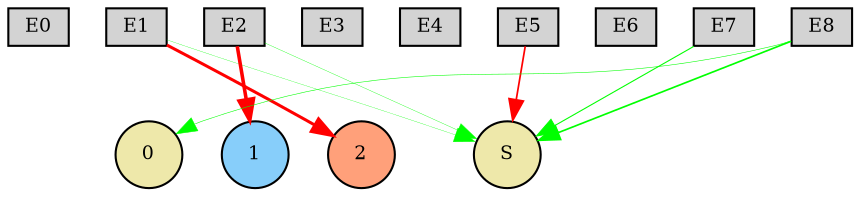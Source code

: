 digraph {
	node [fontsize=9 height=0.2 shape=circle width=0.2]
	subgraph inputs {
		node [shape=box style=filled]
		rank=source
		E0 [fillcolor=lightgray]
		E1 [fillcolor=lightgray]
		E0 -> E1 [style=invis]
		E2 [fillcolor=lightgray]
		E1 -> E2 [style=invis]
		E3 [fillcolor=lightgray]
		E2 -> E3 [style=invis]
		E4 [fillcolor=lightgray]
		E3 -> E4 [style=invis]
		E5 [fillcolor=lightgray]
		E4 -> E5 [style=invis]
		E6 [fillcolor=lightgray]
		E5 -> E6 [style=invis]
		E7 [fillcolor=lightgray]
		E6 -> E7 [style=invis]
		E8 [fillcolor=lightgray]
		E7 -> E8 [style=invis]
	}
	subgraph outputs {
		node [style=filled]
		rank=sink
		0 [fillcolor=palegoldenrod fontsize=9 height=0.2 shape=circle width=0.2]
		1 [fillcolor=lightskyblue fontsize=9 height=0.2 shape=circle width=0.2]
		0 -> 1 [style=invis]
		2 [fillcolor=lightsalmon fontsize=9 height=0.2 shape=circle width=0.2]
		1 -> 2 [style=invis]
		S [fillcolor=palegoldenrod fontsize=9 height=0.2 shape=circle width=0.2]
		2 -> S [style=invis]
	}
	E2 -> 1 [color=red penwidth=1.7107514702037112 style=solid]
	E8 -> S [color=green penwidth=0.8071977426132522 style=solid]
	E1 -> 2 [color=red penwidth=1.4551497920500807 style=solid]
	E7 -> S [color=green penwidth=0.5163535636750233 style=solid]
	E8 -> 0 [color=green penwidth=0.26388801510626014 style=solid]
	E2 -> S [color=green penwidth=0.1725659709909953 style=solid]
	E1 -> S [color=green penwidth=0.14066446743596997 style=solid]
	E5 -> S [color=red penwidth=0.8246036212972262 style=solid]
}
